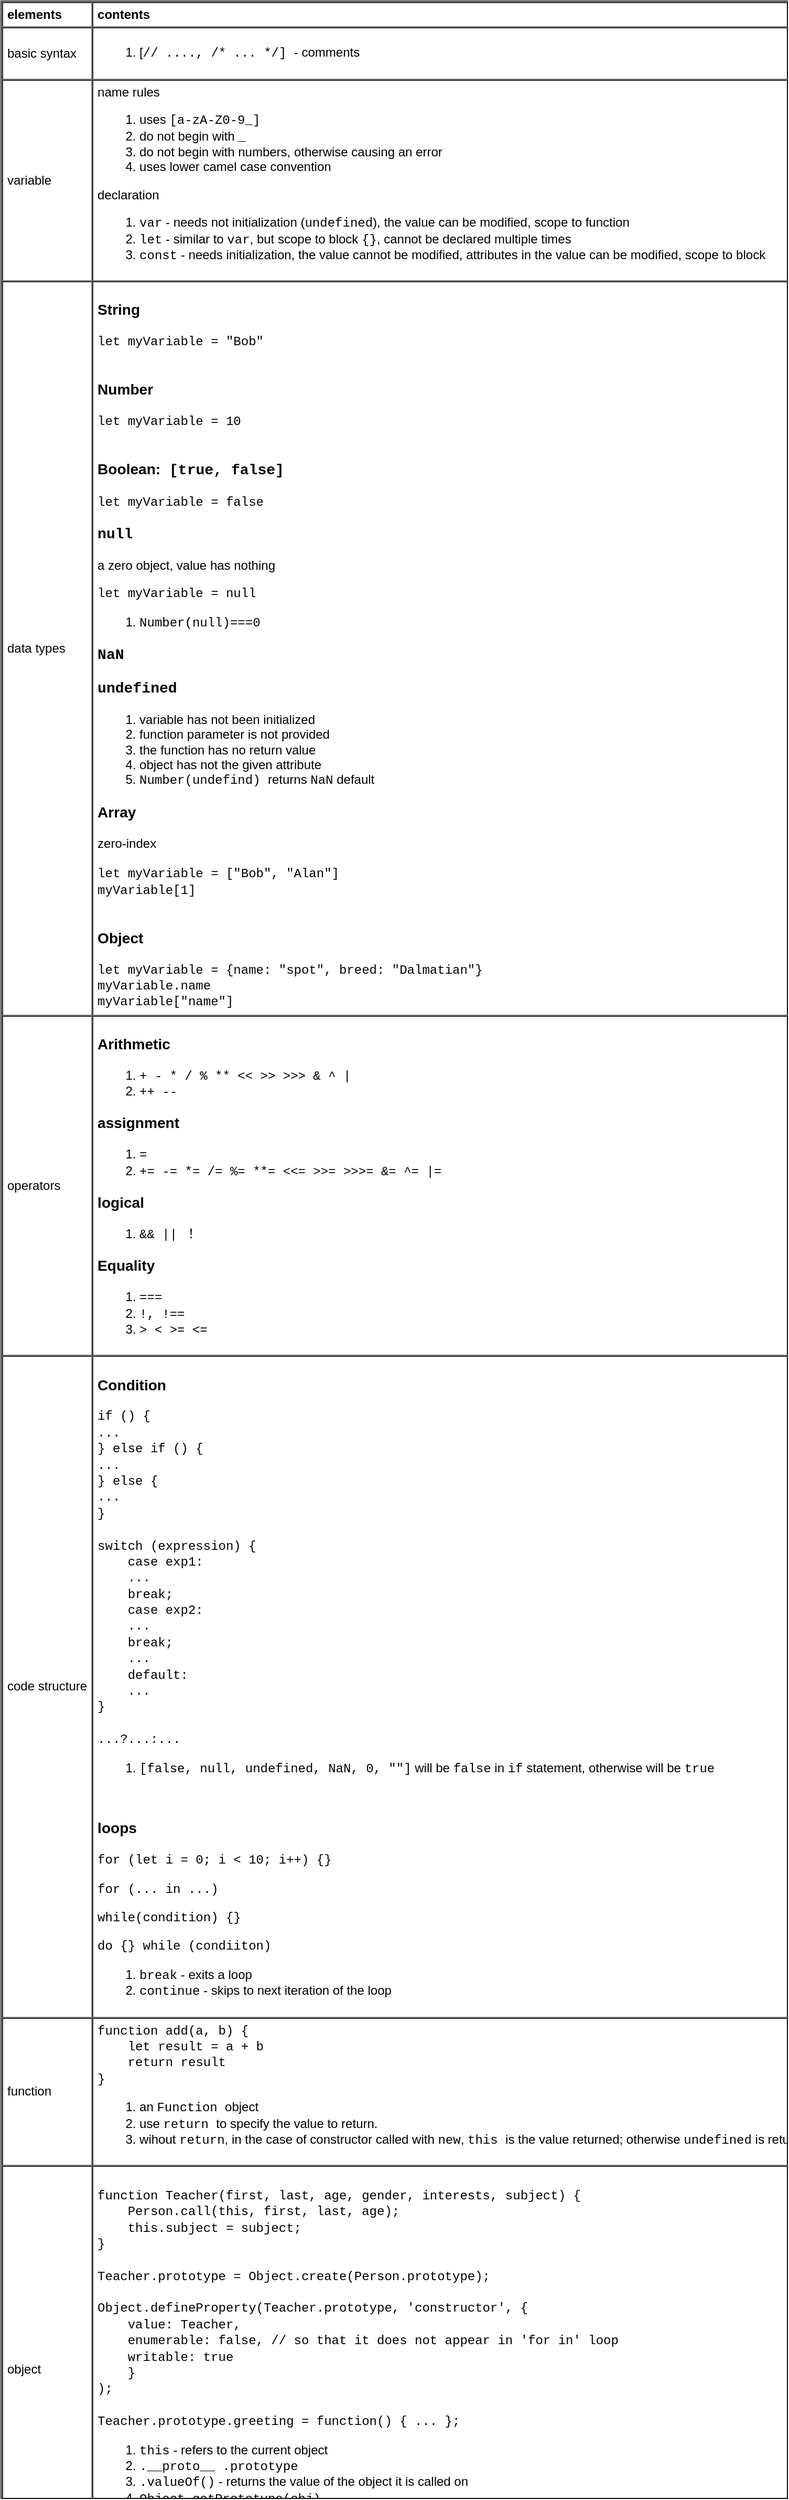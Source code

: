 <mxfile version="13.1.3" pages="4">
    <diagram id="6hGFLwfOUW9BJ-s0fimq" name="js">
        <mxGraphModel dx="680" dy="242" grid="1" gridSize="10" guides="1" tooltips="1" connect="1" arrows="1" fold="1" page="1" pageScale="1" pageWidth="827" pageHeight="1169" math="0" shadow="0">
            <root>
                <mxCell id="0"/>
                <mxCell id="1" parent="0"/>
                <mxCell id="2" value="&lt;table cellpadding=&quot;4&quot; cellspacing=&quot;0&quot; border=&quot;1&quot; style=&quot;font-size: 1em ; width: 100% ; height: 100%&quot;&gt;&lt;tbody&gt;&lt;tr&gt;&lt;th&gt;elements&lt;/th&gt;&lt;th&gt;contents&lt;/th&gt;&lt;/tr&gt;&lt;tr&gt;&lt;td&gt;basic syntax&lt;/td&gt;&lt;td&gt;&lt;ol&gt;&lt;li&gt;[&lt;font face=&quot;Courier New&quot;&gt;// ...., /* ... */] &lt;/font&gt;- comments&lt;/li&gt;&lt;/ol&gt;&lt;/td&gt;&lt;/tr&gt;&lt;tr&gt;&lt;td&gt;variable&lt;br&gt;&lt;/td&gt;&lt;td&gt;&lt;div&gt;name rules&lt;/div&gt;&lt;ol&gt;&lt;li&gt;&lt;span style=&quot;font-size: 1em&quot;&gt;uses&amp;nbsp;&lt;/span&gt;&lt;font face=&quot;Courier New&quot; style=&quot;font-size: 1em&quot;&gt;[a-zA-Z0-9_]&lt;/font&gt;&lt;br&gt;&lt;/li&gt;&lt;li&gt;do not begin with&amp;nbsp;&lt;font face=&quot;Courier New&quot;&gt;_&lt;/font&gt;&amp;nbsp;&lt;/li&gt;&lt;li&gt;do not begin with numbers, otherwise causing an error&lt;/li&gt;&lt;li&gt;uses lower camel case convention&lt;/li&gt;&lt;/ol&gt;&lt;div&gt;declaration&lt;/div&gt;&lt;ol&gt;&lt;li&gt;&lt;font face=&quot;Courier New&quot;&gt;var&lt;/font&gt;&amp;nbsp;- needs not initialization (&lt;font face=&quot;Courier New&quot;&gt;undefined&lt;/font&gt;), the value can be modified, scope to function&lt;/li&gt;&lt;li&gt;&lt;font face=&quot;Courier New&quot;&gt;let&lt;/font&gt;&amp;nbsp;- similar to&amp;nbsp;&lt;font face=&quot;Courier New&quot;&gt;var&lt;/font&gt;, but scope to block&amp;nbsp;&lt;font face=&quot;Courier New&quot;&gt;{}&lt;/font&gt;, cannot be declared multiple times&lt;/li&gt;&lt;li&gt;&lt;font face=&quot;Courier New&quot;&gt;const&lt;/font&gt;&amp;nbsp;- needs initialization, the value cannot be modified, attributes in the value can be modified, scope to block&lt;/li&gt;&lt;/ol&gt;&lt;/td&gt;&lt;/tr&gt;&lt;tr&gt;&lt;td&gt;data types&lt;/td&gt;&lt;td&gt;&lt;h3&gt;String&lt;/h3&gt;&lt;div&gt;&lt;font face=&quot;Courier New&quot;&gt;let myVariable = &quot;Bob&quot;&lt;/font&gt;&lt;/div&gt;&lt;div&gt;&lt;font face=&quot;Courier New&quot;&gt;&lt;br&gt;&lt;/font&gt;&lt;/div&gt;&lt;h3&gt;Number&lt;/h3&gt;&lt;div&gt;&lt;font face=&quot;Courier New&quot;&gt;let myVariable = 10&lt;/font&gt;&lt;/div&gt;&lt;div&gt;&lt;font face=&quot;Courier New&quot;&gt;&lt;br&gt;&lt;/font&gt;&lt;/div&gt;&lt;h3&gt;Boolean:&lt;font face=&quot;Courier New&quot;&gt; [true, false]&lt;/font&gt;&lt;/h3&gt;&lt;div&gt;&lt;font face=&quot;Courier New&quot;&gt;let myVariable = false&lt;/font&gt;&lt;/div&gt;&lt;h3&gt;&lt;font face=&quot;Courier New&quot;&gt;null&lt;/font&gt;&lt;/h3&gt;&lt;div&gt;&lt;div&gt;a zero object, value has nothing&lt;/div&gt;&lt;div&gt;&lt;ol&gt;&lt;/ol&gt;&lt;/div&gt;&lt;/div&gt;&lt;div&gt;&lt;font face=&quot;Courier New&quot;&gt;let myVariable = null&lt;/font&gt;&lt;/div&gt;&lt;div&gt;&lt;ol&gt;&lt;li&gt;&lt;font face=&quot;Courier New&quot;&gt;Number(null)===0&lt;/font&gt;&lt;/li&gt;&lt;/ol&gt;&lt;h3&gt;&lt;font face=&quot;Courier New&quot;&gt;NaN&lt;/font&gt;&lt;/h3&gt;&lt;/div&gt;&lt;h3&gt;&lt;font face=&quot;Courier New&quot;&gt;undefined&lt;/font&gt;&lt;/h3&gt;&lt;div&gt;&lt;ol&gt;&lt;li&gt;variable has not been initialized&lt;/li&gt;&lt;li&gt;function parameter is not provided&lt;/li&gt;&lt;li&gt;the function has no return value&lt;/li&gt;&lt;li&gt;object has not the given attribute&lt;/li&gt;&lt;li&gt;&lt;font face=&quot;Courier New&quot;&gt;Number(undefind) &lt;/font&gt;returns &lt;font face=&quot;Courier New&quot;&gt;NaN&lt;/font&gt; default&lt;/li&gt;&lt;/ol&gt;&lt;/div&gt;&lt;h3&gt;Array&lt;/h3&gt;&lt;div&gt;zero-index&lt;/div&gt;&lt;div&gt;&lt;br&gt;&lt;/div&gt;&lt;div&gt;&lt;font face=&quot;Courier New&quot;&gt;let myVariable = [&quot;Bob&quot;, &quot;Alan&quot;]&lt;/font&gt;&lt;/div&gt;&lt;div&gt;&lt;font face=&quot;Courier New&quot;&gt;myVariable[1]&lt;/font&gt;&lt;/div&gt;&lt;div&gt;&lt;font face=&quot;Courier New&quot;&gt;&lt;br&gt;&lt;/font&gt;&lt;/div&gt;&lt;h3&gt;Object&lt;/h3&gt;&lt;div&gt;&lt;font face=&quot;Courier New&quot;&gt;let myVariable = {name: &quot;spot&quot;, breed: &quot;Dalmatian&quot;}&lt;/font&gt;&lt;/div&gt;&lt;div&gt;&lt;font face=&quot;Courier New&quot;&gt;myVariable.name&lt;/font&gt;&lt;/div&gt;&lt;div&gt;&lt;font face=&quot;Courier New&quot;&gt;myVariable[&quot;name&quot;]&lt;/font&gt;&lt;/div&gt;&lt;/td&gt;&lt;/tr&gt;&lt;tr&gt;&lt;td&gt;operators&lt;/td&gt;&lt;td&gt;&lt;h3&gt;Arithmetic&lt;/h3&gt;&lt;div&gt;&lt;ol&gt;&lt;li&gt;&lt;font face=&quot;Courier New&quot;&gt;+ - * / % ** &amp;lt;&amp;lt; &amp;gt;&amp;gt; &amp;gt;&amp;gt;&amp;gt; &amp;amp; ^ |&lt;/font&gt;&lt;/li&gt;&lt;li&gt;&lt;font face=&quot;Courier New&quot;&gt;++ --&lt;/font&gt;&lt;/li&gt;&lt;/ol&gt;&lt;h3&gt;assignment&lt;/h3&gt;&lt;/div&gt;&lt;div&gt;&lt;ol&gt;&lt;li&gt;&lt;font face=&quot;Courier New&quot;&gt;=&lt;/font&gt;&lt;/li&gt;&lt;li&gt;&lt;font face=&quot;Courier New&quot;&gt;+= -= *= /= %= **= &amp;lt;&amp;lt;= &amp;gt;&amp;gt;= &amp;gt;&amp;gt;&amp;gt;= &amp;amp;= ^= |=&lt;/font&gt;&lt;/li&gt;&lt;/ol&gt;&lt;h3&gt;logical&lt;/h3&gt;&lt;div&gt;&lt;ol&gt;&lt;li&gt;&lt;font face=&quot;Courier New&quot;&gt;&amp;amp;&amp;amp; || ！&lt;/font&gt;&lt;/li&gt;&lt;/ol&gt;&lt;/div&gt;&lt;h3&gt;Equality&lt;/h3&gt;&lt;/div&gt;&lt;div&gt;&lt;ol&gt;&lt;li&gt;&lt;font face=&quot;Courier New&quot;&gt;===&lt;/font&gt;&lt;/li&gt;&lt;li&gt;&lt;font face=&quot;Courier New&quot;&gt;!, !==&amp;nbsp;&lt;/font&gt;&lt;/li&gt;&lt;li&gt;&lt;font face=&quot;Courier New&quot;&gt;&amp;gt; &amp;lt; &amp;gt;= &amp;lt;=&lt;/font&gt;&lt;/li&gt;&lt;/ol&gt;&lt;/div&gt;&lt;/td&gt;&lt;/tr&gt;&lt;tr&gt;&lt;td&gt;code structure&lt;/td&gt;&lt;td&gt;&lt;h3&gt;Condition&lt;/h3&gt;&lt;div&gt;&lt;font face=&quot;Courier New&quot;&gt;if () {&lt;/font&gt;&lt;/div&gt;&lt;div&gt;&lt;font face=&quot;Courier New&quot;&gt;...&lt;/font&gt;&lt;/div&gt;&lt;div&gt;&lt;font face=&quot;Courier New&quot;&gt;} else if () {&lt;/font&gt;&lt;/div&gt;&lt;div&gt;&lt;font face=&quot;Courier New&quot;&gt;...&lt;/font&gt;&lt;/div&gt;&lt;div&gt;&lt;font face=&quot;Courier New&quot;&gt;} else {&lt;/font&gt;&lt;/div&gt;&lt;div&gt;&lt;font face=&quot;Courier New&quot;&gt;...&lt;/font&gt;&lt;/div&gt;&lt;div&gt;&lt;font face=&quot;Courier New&quot;&gt;}&lt;/font&gt;&lt;/div&gt;&lt;div&gt;&lt;font face=&quot;Courier New&quot;&gt;&lt;br&gt;&lt;/font&gt;&lt;/div&gt;&lt;div&gt;&lt;font face=&quot;Courier New&quot;&gt;switch (expression) {&lt;/font&gt;&lt;/div&gt;&lt;div&gt;&lt;span style=&quot;font-family: &amp;#34;courier new&amp;#34; ; font-size: 1em&quot;&gt;&amp;nbsp; &amp;nbsp; case exp1:&lt;/span&gt;&lt;/div&gt;&lt;div&gt;&lt;span style=&quot;font-family: &amp;#34;courier new&amp;#34; ; font-size: 1em&quot;&gt;&amp;nbsp; &amp;nbsp; ...&lt;/span&gt;&lt;/div&gt;&lt;div&gt;&lt;span style=&quot;font-family: &amp;#34;courier new&amp;#34; ; font-size: 1em&quot;&gt;&amp;nbsp; &amp;nbsp; break;&lt;/span&gt;&lt;/div&gt;&lt;div&gt;&lt;span style=&quot;font-family: &amp;#34;courier new&amp;#34; ; font-size: 1em&quot;&gt;&amp;nbsp; &amp;nbsp; case exp2:&lt;/span&gt;&lt;/div&gt;&lt;div&gt;&lt;span style=&quot;font-family: &amp;#34;courier new&amp;#34; ; font-size: 1em&quot;&gt;&amp;nbsp; &amp;nbsp; ...&lt;/span&gt;&lt;/div&gt;&lt;div&gt;&lt;span style=&quot;font-family: &amp;#34;courier new&amp;#34; ; font-size: 1em&quot;&gt;&amp;nbsp; &amp;nbsp; break;&lt;/span&gt;&lt;/div&gt;&lt;div&gt;&lt;span style=&quot;font-family: &amp;#34;courier new&amp;#34; ; font-size: 1em&quot;&gt;&amp;nbsp; &amp;nbsp; ...&lt;/span&gt;&lt;/div&gt;&lt;div&gt;&lt;span style=&quot;font-family: &amp;#34;courier new&amp;#34; ; font-size: 1em&quot;&gt;&amp;nbsp; &amp;nbsp; default:&lt;/span&gt;&lt;/div&gt;&lt;div&gt;&lt;span style=&quot;font-family: &amp;#34;courier new&amp;#34; ; font-size: 1em&quot;&gt;&amp;nbsp; &amp;nbsp; ...&lt;/span&gt;&lt;span style=&quot;font-family: &amp;#34;courier new&amp;#34; ; font-size: 1em&quot;&gt;&amp;nbsp;&lt;/span&gt;&lt;/div&gt;&lt;div&gt;&lt;font face=&quot;Courier New&quot;&gt;}&lt;/font&gt;&lt;/div&gt;&lt;div&gt;&lt;font face=&quot;Courier New&quot;&gt;&lt;br&gt;&lt;/font&gt;&lt;/div&gt;&lt;div&gt;&lt;font face=&quot;Courier New&quot;&gt;...?...:...&lt;/font&gt;&lt;/div&gt;&lt;div&gt;&lt;ol&gt;&lt;li&gt;&lt;font face=&quot;Courier New&quot;&gt;[false, null, undefined, NaN, 0, &quot;&quot;]&lt;/font&gt;&amp;nbsp;will be&amp;nbsp;&lt;font face=&quot;Courier New&quot;&gt;false&lt;/font&gt;&amp;nbsp;in&amp;nbsp;&lt;font face=&quot;Courier New&quot;&gt;if&lt;/font&gt;&amp;nbsp;statement, otherwise will be &lt;font face=&quot;Courier New&quot;&gt;true&lt;/font&gt;&lt;/li&gt;&lt;/ol&gt;&lt;/div&gt;&lt;div&gt;&lt;font face=&quot;Courier New&quot;&gt;&lt;br&gt;&lt;/font&gt;&lt;/div&gt;&lt;h3&gt;loops&lt;/h3&gt;&lt;p&gt;&lt;font face=&quot;Courier New&quot;&gt;for (let i = 0; i &amp;lt; 10; i++) {}&lt;/font&gt;&lt;/p&gt;&lt;p&gt;&lt;font face=&quot;Courier New&quot;&gt;for (... in ...)&lt;/font&gt;&lt;/p&gt;&lt;p&gt;&lt;font face=&quot;Courier New&quot;&gt;while(condition) {}&lt;/font&gt;&lt;/p&gt;&lt;p&gt;&lt;font face=&quot;Courier New&quot;&gt;do {} while (condiiton)&lt;/font&gt;&lt;/p&gt;&lt;p&gt;&lt;/p&gt;&lt;ol&gt;&lt;li&gt;&lt;font face=&quot;Courier New&quot;&gt;break&lt;/font&gt;&amp;nbsp;- exits a loop&lt;/li&gt;&lt;li&gt;&lt;font face=&quot;Courier New&quot;&gt;continue&lt;/font&gt; - skips to next iteration of the loop&lt;/li&gt;&lt;/ol&gt;&lt;p&gt;&lt;/p&gt;&lt;/td&gt;&lt;/tr&gt;&lt;tr&gt;&lt;td&gt;function&lt;/td&gt;&lt;td&gt;&lt;div&gt;&lt;font face=&quot;Courier New&quot;&gt;function add(a, b) {&lt;/font&gt;&lt;/div&gt;&lt;div&gt;&lt;font face=&quot;Courier New&quot;&gt;&amp;nbsp; &amp;nbsp; let result = a + b&lt;/font&gt;&lt;/div&gt;&lt;div&gt;&lt;font face=&quot;Courier New&quot;&gt;&amp;nbsp; &amp;nbsp; return result&lt;/font&gt;&lt;/div&gt;&lt;div&gt;&lt;font face=&quot;Courier New&quot;&gt;}&lt;/font&gt;&lt;/div&gt;&lt;div&gt;&lt;ol&gt;&lt;li&gt;an &lt;font face=&quot;Courier New&quot;&gt;Function &lt;/font&gt;object&lt;/li&gt;&lt;li&gt;use &lt;font face=&quot;Courier New&quot;&gt;return &lt;/font&gt;to specify the value to return.&amp;nbsp;&lt;/li&gt;&lt;li&gt;wihout &lt;font face=&quot;Courier New&quot;&gt;return&lt;/font&gt;, in the case of constructor called with &lt;font face=&quot;Courier New&quot;&gt;new&lt;/font&gt;, &lt;font face=&quot;Courier New&quot;&gt;this &lt;/font&gt;is the value returned; otherwise &lt;font face=&quot;Courier New&quot;&gt;undefined&lt;/font&gt; is returned&lt;/li&gt;&lt;/ol&gt;&lt;/div&gt;&lt;/td&gt;&lt;/tr&gt;&lt;tr&gt;&lt;td&gt;object&lt;/td&gt;&lt;td&gt;&lt;div&gt;&lt;font face=&quot;Courier New&quot;&gt;&lt;br&gt;&lt;/font&gt;&lt;/div&gt;&lt;div&gt;&lt;font face=&quot;Courier New&quot;&gt;function Teacher(first, last, age, gender, interests, subject) {&amp;nbsp;&lt;/font&gt;&lt;/div&gt;&lt;div&gt;&lt;font face=&quot;Courier New&quot;&gt;&amp;nbsp; &amp;nbsp; Person.call(this, first, last, age);&amp;nbsp;&lt;/font&gt;&lt;/div&gt;&lt;div&gt;&lt;font face=&quot;Courier New&quot;&gt;&amp;nbsp; &amp;nbsp; this.subject = subject;&lt;/font&gt;&lt;/div&gt;&lt;div&gt;&lt;font face=&quot;Courier New&quot;&gt;}&lt;br&gt;&lt;/font&gt;&lt;/div&gt;&lt;div&gt;&lt;font face=&quot;Courier New&quot;&gt;&lt;br&gt;&lt;/font&gt;&lt;/div&gt;&lt;div&gt;&lt;font face=&quot;Courier New&quot;&gt;Teacher.prototype = Object.create(Person.prototype);&lt;br&gt;&lt;/font&gt;&lt;/div&gt;&lt;div&gt;&lt;font face=&quot;Courier New&quot;&gt;&lt;br&gt;&lt;/font&gt;&lt;/div&gt;&lt;div&gt;&lt;font face=&quot;Courier New&quot;&gt;Object.defineProperty(Teacher.prototype, 'constructor', {&amp;nbsp;&lt;/font&gt;&lt;/div&gt;&lt;div&gt;&lt;font face=&quot;Courier New&quot;&gt;&amp;nbsp; &amp;nbsp; value: Teacher,&amp;nbsp;&lt;/font&gt;&lt;/div&gt;&lt;div&gt;&lt;font face=&quot;Courier New&quot;&gt;&amp;nbsp; &amp;nbsp; enumerable: false, // so that it does not appear in 'for in' loop&amp;nbsp;&lt;/font&gt;&lt;/div&gt;&lt;div&gt;&lt;font face=&quot;Courier New&quot;&gt;&amp;nbsp; &amp;nbsp; writable: true&lt;/font&gt;&lt;/div&gt;&lt;div&gt;&lt;font face=&quot;Courier New&quot;&gt;&amp;nbsp; &amp;nbsp; }&lt;/font&gt;&lt;/div&gt;&lt;div&gt;&lt;font face=&quot;Courier New&quot;&gt;);&lt;/font&gt;&lt;/div&gt;&lt;div&gt;&lt;font face=&quot;Courier New&quot;&gt;&lt;br&gt;&lt;/font&gt;&lt;/div&gt;&lt;div&gt;&lt;font face=&quot;Courier New&quot;&gt;Teacher.prototype.greeting = function() { ... };&lt;/font&gt;&lt;/div&gt;&lt;ol&gt;&lt;li&gt;&lt;font face=&quot;Courier New&quot;&gt;this&lt;/font&gt; - refers to the current object&lt;/li&gt;&lt;li&gt;&lt;font face=&quot;Courier New&quot;&gt;.__proto__ .prototype&lt;/font&gt;&lt;/li&gt;&lt;li&gt;&lt;font face=&quot;Courier New&quot;&gt;.valueOf()&lt;/font&gt; - returns the value of the object it is called on&lt;/li&gt;&lt;li&gt;&lt;font face=&quot;Courier New&quot;&gt;Object.getPrototype(obj)&lt;/font&gt;&lt;/li&gt;&lt;li&gt;&lt;font face=&quot;Courier New&quot; style=&quot;font-size: 1em&quot;&gt;delete&lt;/font&gt;&lt;span style=&quot;font-size: 1em&quot;&gt; - delete an attribute&lt;/span&gt;&lt;br&gt;&lt;/li&gt;&lt;li&gt;&lt;font face=&quot;Courier New&quot;&gt;hasOwnProperty()&lt;/font&gt; - whether the object has its own property, not from prototype&lt;/li&gt;&lt;li&gt;&lt;font face=&quot;Courier New&quot;&gt;({}).hasOwnProperty.call(foo, &quot;bar&quot;)&lt;/font&gt;&lt;/li&gt;&lt;/ol&gt;&lt;/td&gt;&lt;/tr&gt;&lt;tr&gt;&lt;td&gt;references&lt;/td&gt;&lt;td&gt;&lt;ol&gt;&lt;li&gt;&lt;a href=&quot;https://www.cnblogs.com/dolphinX/p/3286177.html&quot;&gt;JavaScript prototype&lt;/a&gt;&lt;/li&gt;&lt;/ol&gt;&lt;/td&gt;&lt;/tr&gt;&lt;/tbody&gt;&lt;/table&gt; " style="verticalAlign=top;align=left;overflow=fill;fontSize=12;fontFamily=Helvetica;html=1;direction=east;" parent="1" vertex="1">
                    <mxGeometry x="40" y="40" width="750" height="2380" as="geometry"/>
                </mxCell>
            </root>
        </mxGraphModel>
    </diagram>
    <diagram id="YFSBhD1c6gRIGBOLDZ6X" name="dom">
        <mxGraphModel grid="1" gridSize="10" guides="1" tooltips="1" connect="1" arrows="1" page="1" fold="1" pageScale="1" pageWidth="827" pageHeight="1169" math="0" shadow="0">
            <root>
                <mxCell id="4oVJ2jPfcC8YTxhrl8wm-0"/>
                <mxCell id="4oVJ2jPfcC8YTxhrl8wm-1" parent="4oVJ2jPfcC8YTxhrl8wm-0"/>
                <mxCell id="4oVJ2jPfcC8YTxhrl8wm-2" value="&lt;table cellpadding=&quot;4&quot; cellspacing=&quot;0&quot; border=&quot;1&quot; style=&quot;font-size: 1em ; width: 100% ; height: 100%&quot;&gt;&lt;tbody&gt;&lt;tr&gt;&lt;th&gt;elements&lt;/th&gt;&lt;th&gt;contents&lt;/th&gt;&lt;/tr&gt;&lt;tr&gt;&lt;td&gt;events&lt;/td&gt;&lt;td&gt;&lt;div&gt;types&lt;/div&gt;&lt;ol&gt;&lt;li&gt;&lt;font face=&quot;Courier New&quot;&gt;DOMContentLoaded&lt;/font&gt;&lt;/li&gt;&lt;li&gt;&lt;font face=&quot;Courier New&quot;&gt;click&lt;/font&gt;&lt;/li&gt;&lt;li&gt;&lt;font face=&quot;Courier New&quot;&gt;change&lt;/font&gt;&lt;/li&gt;&lt;/ol&gt;&lt;h3&gt;process&lt;/h3&gt;&lt;ol&gt;&lt;li&gt;&lt;font face=&quot;Courier New&quot;&gt;elm.addEventListener(&quot;click&quot;, function)&lt;/font&gt;&amp;nbsp;- different functions can add to the same event&lt;/li&gt;&lt;li&gt;&lt;font face=&quot;Courier New&quot;&gt;elm.removeEventListener()&lt;/font&gt;&lt;/li&gt;&lt;li&gt;&lt;font face=&quot;Courier New&quot;&gt;elm.onclick = function() {}&lt;/font&gt;&lt;/li&gt;&lt;li&gt;&lt;font face=&quot;Courier New&quot;&gt;elm.ondblclick&lt;/font&gt;&lt;/li&gt;&lt;li&gt;&lt;font face=&quot;Courier New&quot;&gt;elm.onchange&lt;/font&gt;&lt;/li&gt;&lt;li&gt;&lt;font face=&quot;Courier New&quot;&gt;elm.onfocus elm.onblur&lt;/font&gt;&lt;/li&gt;&lt;li&gt;&lt;font face=&quot;Courier New&quot;&gt;elm.onmouseover elm.onmouseout&lt;/font&gt;&lt;/li&gt;&lt;li&gt;&lt;font face=&quot;Courier New&quot;&gt;elm.onsubmit&lt;/font&gt;&lt;/li&gt;&lt;li&gt;&lt;font face=&quot;Courier New&quot;&gt;window.onkeypress window.onkeydown window.onkeyup&lt;/font&gt;&lt;/li&gt;&lt;/ol&gt;&lt;h3&gt;event object&lt;/h3&gt;&lt;div&gt;&lt;ol&gt;&lt;li&gt;&lt;font face=&quot;Courier New&quot;&gt;e.target.nodeName&lt;/font&gt;&lt;/li&gt;&lt;li&gt;&lt;font face=&quot;Courier New&quot;&gt;e.target.style.backgroundColor = &quot;black&quot;&lt;/font&gt;&lt;/li&gt;&lt;li&gt;&lt;font face=&quot;Courier New&quot;&gt;e.preventDefault()&lt;/font&gt;&lt;/li&gt;&lt;li&gt;&lt;font face=&quot;Courier New&quot;&gt;e.stopPropagation()&lt;/font&gt; - stops event bubbling further&lt;/li&gt;&lt;/ol&gt;&lt;/div&gt;&lt;/td&gt;&lt;/tr&gt;&lt;tr&gt;&lt;td&gt;selectors&lt;/td&gt;&lt;td&gt;&lt;ol&gt;&lt;li&gt;&lt;font face=&quot;Courier New&quot;&gt;document.querySelector(&quot;p&quot;)&lt;/font&gt;&lt;/li&gt;&lt;li&gt;&lt;font face=&quot;Courier New&quot;&gt;document.querySelectorAll(&quot;P&quot;)&lt;/font&gt;&lt;/li&gt;&lt;li&gt;&lt;font face=&quot;Courier New&quot;&gt;document.createElement(&quot;p&quot;)&lt;/font&gt;&lt;/li&gt;&lt;li&gt;&lt;font face=&quot;Courier New&quot;&gt;document.body.appendChild(para)&lt;/font&gt;&lt;/li&gt;&lt;li&gt;&lt;font face=&quot;Courier New&quot;&gt;document.body.removeChild(para)&lt;/font&gt;&lt;/li&gt;&lt;li&gt;&lt;font face=&quot;Courier New&quot;&gt;resetButton.parentNode.removeChild(resetButton)&lt;/font&gt;&lt;/li&gt;&lt;li&gt;&lt;font face=&quot;Courier New&quot;&gt;ele.children&lt;/font&gt;&lt;/li&gt;&lt;li&gt;&lt;font face=&quot;Courier New&quot;&gt;ele.setAttribute(&quot;class&quot;, &quot;message&quot;)&lt;/font&gt;&lt;/li&gt;&lt;/ol&gt;&lt;/td&gt;&lt;/tr&gt;&lt;tr&gt;&lt;td&gt;styles&lt;/td&gt;&lt;td&gt;&lt;h3&gt;&lt;font face=&quot;Courier New&quot;&gt;elm.style&lt;/font&gt;&lt;/h3&gt;&lt;ol&gt;&lt;li&gt;&lt;font face=&quot;Courier New&quot;&gt;.backgroundColor = &quot;red&quot;&lt;/font&gt;&lt;/li&gt;&lt;li&gt;&lt;font face=&quot;Courier New&quot;&gt;.fontSize = &quot;200%&quot;&lt;/font&gt;&lt;/li&gt;&lt;li&gt;&lt;font face=&quot;Courier New&quot;&gt;.padding = &quot;10px&quot;&lt;/font&gt;&lt;/li&gt;&lt;li&gt;&lt;font face=&quot;Courier New&quot;&gt;.boxShadow = &quot;3px 3px 6px solid&quot;&lt;/font&gt;&lt;/li&gt;&lt;li&gt;&lt;font face=&quot;Courier New&quot;&gt;.backgroundImage = &quot;url(icons/warning.png)&quot;&lt;/font&gt;&lt;/li&gt;&lt;/ol&gt;&lt;/td&gt;&lt;/tr&gt;&lt;tr&gt;&lt;td&gt;elements&lt;/td&gt;&lt;td&gt;&lt;h3&gt;common&lt;/h3&gt;&lt;div&gt;&lt;ol&gt;&lt;li&gt;&lt;font face=&quot;Courier New&quot;&gt;.nodeName&lt;/font&gt;&lt;/li&gt;&lt;li&gt;&lt;font face=&quot;Courier New&quot;&gt;.match()&lt;/font&gt;&lt;/li&gt;&lt;/ol&gt;&lt;/div&gt;&lt;h3&gt;p&lt;/h3&gt;&lt;div&gt;&lt;ol&gt;&lt;li&gt;&lt;font face=&quot;Courier New&quot;&gt;.textContent&amp;nbsp;= &quot;start it&quot;&lt;/font&gt;&lt;/li&gt;&lt;/ol&gt;&lt;h3&gt;input&lt;/h3&gt;&lt;/div&gt;&lt;div&gt;&lt;ol&gt;&lt;li&gt;.&lt;font face=&quot;Courier New&quot;&gt;value = &quot;10&quot;&lt;/font&gt;&lt;/li&gt;&lt;li&gt;&lt;font face=&quot;Courier New&quot;&gt;.focus()&lt;/font&gt;&lt;/li&gt;&lt;li&gt;&lt;font face=&quot;Courier New&quot;&gt;.disable = [true, false]&lt;/font&gt;&lt;/li&gt;&lt;/ol&gt;&lt;h3&gt;button&lt;/h3&gt;&lt;/div&gt;&lt;div&gt;&lt;ol&gt;&lt;li&gt;&lt;font face=&quot;Courier New&quot;&gt;.textContent = &quot;start it&quot;&lt;/font&gt;&lt;/li&gt;&lt;/ol&gt;&lt;h3&gt;&lt;font face=&quot;Courier New&quot;&gt;select&lt;/font&gt;&lt;/h3&gt;&lt;/div&gt;&lt;div&gt;&lt;ol&gt;&lt;li&gt;&lt;font face=&quot;Courier New&quot;&gt;.value&lt;/font&gt;&lt;/li&gt;&lt;/ol&gt;&lt;/div&gt;&lt;/td&gt;&lt;/tr&gt;&lt;/tbody&gt;&lt;/table&gt; " style="verticalAlign=top;align=left;overflow=fill;fontSize=12;fontFamily=Helvetica;html=1" parent="4oVJ2jPfcC8YTxhrl8wm-1" vertex="1">
                    <mxGeometry x="60" y="20" width="660" height="1100" as="geometry"/>
                </mxCell>
            </root>
        </mxGraphModel>
    </diagram>
    <diagram id="rt1lfJEE36ipyyCqshli" name="functions">
        <mxGraphModel grid="1" gridSize="10" guides="1" tooltips="1" connect="1" arrows="1" page="1" fold="1" pageScale="1" pageWidth="827" pageHeight="1169" math="0" shadow="0">
            <root>
                <mxCell id="SWn90zi9a3kocgYQo1h2-0"/>
                <mxCell id="SWn90zi9a3kocgYQo1h2-1" parent="SWn90zi9a3kocgYQo1h2-0"/>
                <mxCell id="xbX7jffbiCC9bvGHFV1L-0" value="&lt;table cellpadding=&quot;4&quot; cellspacing=&quot;0&quot; border=&quot;1&quot; style=&quot;font-size: 1em ; width: 100% ; height: 100%&quot;&gt;&lt;tbody&gt;&lt;tr&gt;&lt;th&gt;module&lt;/th&gt;&lt;th&gt;contents&lt;/th&gt;&lt;/tr&gt;&lt;tr&gt;&lt;td&gt;builtin window&lt;/td&gt;&lt;td&gt;&lt;ol&gt;&lt;li&gt;&lt;font face=&quot;Courier New&quot;&gt;prompt()&lt;/font&gt;&lt;/li&gt;&lt;li&gt;&lt;font face=&quot;Courier New&quot;&gt;alert()&lt;/font&gt;&lt;/li&gt;&lt;li&gt;&lt;font face=&quot;Courier New&quot;&gt;console.log()&lt;/font&gt;&lt;/li&gt;&lt;li&gt;&lt;font face=&quot;Courier New&quot;&gt;Number()&lt;/font&gt;&lt;/li&gt;&lt;li&gt;&lt;font face=&quot;Courier New&quot;&gt;typeof typeof()&lt;/font&gt;&lt;/li&gt;&lt;/ol&gt;&lt;/td&gt;&lt;/tr&gt;&lt;tr&gt;&lt;td&gt;Math&lt;/td&gt;&lt;td&gt;&lt;div&gt;&lt;font face=&quot;Courier New&quot;&gt;Number&lt;/font&gt;&amp;nbsp;object&lt;/div&gt;&lt;div&gt;&lt;ol&gt;&lt;li&gt;&lt;font face=&quot;Courier New&quot;&gt;.toFixed()&lt;/font&gt;&lt;/li&gt;&lt;li&gt;&lt;font face=&quot;Courier New&quot;&gt;.toString()&lt;/font&gt;&lt;/li&gt;&lt;/ol&gt;&lt;/div&gt;&lt;h3&gt;&lt;font face=&quot;Courier New&quot;&gt;Math &lt;/font&gt;module&lt;/h3&gt;&lt;ol&gt;&lt;li&gt;&lt;font face=&quot;Courier New&quot;&gt;Math.random()&lt;/font&gt;&lt;/li&gt;&lt;li&gt;&lt;font face=&quot;Courier New&quot;&gt;Math.floor()&lt;/font&gt;&lt;/li&gt;&lt;li&gt;&lt;font face=&quot;Courier New&quot;&gt;Math.pow()&lt;/font&gt;&lt;/li&gt;&lt;/ol&gt;&lt;/td&gt;&lt;/tr&gt;&lt;tr&gt;&lt;td&gt;string&lt;/td&gt;&lt;td&gt;&lt;ol&gt;&lt;li&gt;&lt;font face=&quot;Courier New&quot;&gt;+&lt;/font&gt;&amp;nbsp;joins strings&lt;/li&gt;&lt;li&gt;&lt;font face=&quot;Courier New&quot;&gt;`hello, ${name}`&lt;/font&gt; - template literals, &lt;font face=&quot;Courier New&quot;&gt;`&lt;/font&gt; instead of &lt;font face=&quot;Courier New&quot;&gt;'&lt;/font&gt; or &lt;font face=&quot;Courier New&quot;&gt;&quot;&lt;/font&gt;&lt;/li&gt;&lt;/ol&gt;&lt;div&gt;&lt;font face=&quot;Courier New&quot;&gt;String &lt;/font&gt;object&lt;/div&gt;&lt;div&gt;&lt;ol&gt;&lt;li&gt;&lt;font face=&quot;Courier New&quot;&gt;.length&lt;/font&gt;&lt;/li&gt;&lt;li&gt;&lt;font face=&quot;Courier New&quot;&gt;str[i]&lt;/font&gt;&lt;/li&gt;&lt;li&gt;&lt;font face=&quot;Courier New&quot;&gt;.indexOf()&lt;/font&gt;&amp;nbsp;- return -1 when not found&lt;/li&gt;&lt;li&gt;.slice()&lt;/li&gt;&lt;li&gt;.toLowerCase()&lt;/li&gt;&lt;li&gt;.toUpperCase()&lt;/li&gt;&lt;li&gt;.replace()&lt;/li&gt;&lt;li&gt;.split()&lt;/li&gt;&lt;/ol&gt;&lt;/div&gt;&lt;/td&gt;&lt;/tr&gt;&lt;tr&gt;&lt;td&gt;array&lt;/td&gt;&lt;td&gt;&lt;ol&gt;&lt;li&gt;&lt;font face=&quot;Courier New&quot;&gt;.join()&lt;/font&gt;&lt;/li&gt;&lt;li&gt;&lt;font face=&quot;Courier New&quot;&gt;.push() .pop()&lt;/font&gt;&amp;nbsp;- add or remove an item at the end of an array&lt;/li&gt;&lt;li&gt;&lt;font face=&quot;Courier New&quot;&gt;.unshift() .shift()&lt;/font&gt;&amp;nbsp;- work like &lt;font face=&quot;Courier New&quot;&gt;.push()&lt;/font&gt; and &lt;font face=&quot;Courier New&quot;&gt;.pop()&lt;/font&gt;, but on the beginning of the array&lt;/li&gt;&lt;li&gt;.forEach(func)&lt;/li&gt;&lt;/ol&gt;&lt;/td&gt;&lt;/tr&gt;&lt;/tbody&gt;&lt;/table&gt; " style="verticalAlign=top;align=left;overflow=fill;fontSize=12;fontFamily=Helvetica;html=1" parent="SWn90zi9a3kocgYQo1h2-1" vertex="1">
                    <mxGeometry x="60" y="20" width="660" height="630" as="geometry"/>
                </mxCell>
            </root>
        </mxGraphModel>
    </diagram>
    <diagram id="LOPr6Wz4epNmuGnSPJm5" name="repr">
        <mxGraphModel dx="626" dy="260" grid="1" gridSize="10" guides="1" tooltips="1" connect="1" arrows="1" fold="1" page="1" pageScale="1" pageWidth="827" pageHeight="1169" math="0" shadow="0">
            <root>
                <mxCell id="LzncVpq5FFnkI2JRLF4--0"/>
                <mxCell id="LzncVpq5FFnkI2JRLF4--1" parent="LzncVpq5FFnkI2JRLF4--0"/>
                <mxCell id="LzncVpq5FFnkI2JRLF4--3" value="&lt;table cellpadding=&quot;4&quot; cellspacing=&quot;0&quot; border=&quot;1&quot; style=&quot;font-size: 1em ; width: 100% ; height: 100%&quot;&gt;&lt;tbody&gt;&lt;tr&gt;&lt;th&gt;types&lt;/th&gt;&lt;th&gt;content&lt;/th&gt;&lt;/tr&gt;&lt;tr&gt;&lt;td&gt;string&lt;/td&gt;&lt;td&gt;&lt;ol&gt;&lt;li&gt;&lt;font face=&quot;Courier New&quot;&gt;\'&lt;/font&gt;&lt;/li&gt;&lt;li&gt;&lt;font face=&quot;Courier New&quot;&gt;\&quot;&lt;/font&gt;&lt;/li&gt;&lt;li&gt;&lt;font face=&quot;Courier New&quot;&gt;\\&lt;/font&gt;&lt;/li&gt;&lt;li&gt;&lt;font face=&quot;Courier New&quot;&gt;\b&lt;/font&gt;&lt;/li&gt;&lt;li&gt;&lt;font face=&quot;Courier New&quot;&gt;\t&lt;/font&gt;&lt;/li&gt;&lt;li&gt;&lt;font face=&quot;Courier New&quot;&gt;\n&lt;/font&gt;&lt;/li&gt;&lt;li&gt;&lt;font face=&quot;Courier New&quot;&gt;\v&lt;/font&gt;&lt;/li&gt;&lt;li&gt;&lt;font face=&quot;Courier New&quot;&gt;\f&lt;/font&gt;&lt;/li&gt;&lt;li&gt;&lt;font face=&quot;Courier New&quot;&gt;\r&lt;/font&gt;&lt;/li&gt;&lt;li&gt;&lt;font face=&quot;Courier New&quot;&gt;\xXX&lt;/font&gt;&lt;/li&gt;&lt;li&gt;&lt;font face=&quot;Courier New&quot;&gt;\uXXXX&lt;/font&gt;&lt;/li&gt;&lt;/ol&gt;&lt;/td&gt;&lt;/tr&gt;&lt;/tbody&gt;&lt;/table&gt; " style="verticalAlign=top;align=left;overflow=fill;fontSize=12;fontFamily=Helvetica;html=1" parent="LzncVpq5FFnkI2JRLF4--1" vertex="1">
                    <mxGeometry x="20" y="80" width="180" height="230" as="geometry"/>
                </mxCell>
            </root>
        </mxGraphModel>
    </diagram>
</mxfile>